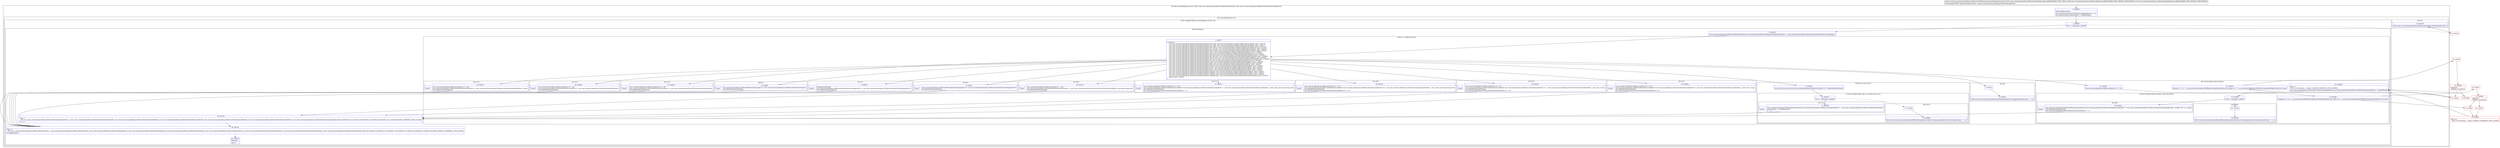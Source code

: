 digraph "CFG forcom.caverock.androidsvg.CSSParser.CSSTextScanner.parsePseudoClass(Lcom\/caverock\/androidsvg\/CSSParser$Selector;Lcom\/caverock\/androidsvg\/CSSParser$SimpleSelector;)V" {
subgraph cluster_Region_614299534 {
label = "R(2:0|(2:(5:2|3|39|40|41)|(1:43))) | DECL_VAR: com.caverock.androidsvg.CSSParser$PseudoClass null, com.caverock.androidsvg.CSSParser$PseudoClassAnPlusB null\l";
node [shape=record,color=blue];
Node_0 [shape=record,label="{0\:\ 0x0000|MTH_ENTER_BLOCK\l|com.caverock.androidsvg.CSSParser.SimpleSelector r0 = r21\ljava.lang.String java.lang.String r1 = nextIdentifier()\l}"];
subgraph cluster_Region_2062371197 {
label = "R(2:(5:2|3|39|40|41)|(1:43))";
node [shape=record,color=blue];
subgraph cluster_IfRegion_1400897928 {
label = "IF [B:1:0x0006] THEN: R(5:2|3|39|40|41) ELSE: null";
node [shape=record,color=blue];
Node_1 [shape=record,label="{1\:\ 0x0006|if (r1 != null) goto L_0x0008\l}"];
subgraph cluster_Region_912709177 {
label = "R(5:2|3|39|40|41)";
node [shape=record,color=blue];
Node_2 [shape=record,label="{2\:\ 0x0008|com.caverock.androidsvg.CSSParser$PseudoClassIdents com.caverock.androidsvg.CSSParser.PseudoClassIdents r2 = com.caverock.androidsvg.CSSParser.PseudoClassIdents.fromString(r1)\l}"];
subgraph cluster_SwitchRegion_779315393 {
label = "Switch: 13, default: R(2:4|5)";
node [shape=record,color=blue];
Node_3 [shape=record,label="{3\:\ 0x0017|switch(r2) \{\l    case com.caverock.androidsvg.CSSParser.PseudoClassIdents.first_child :com.caverock.androidsvg.CSSParser$PseudoClassIdents: goto L_0x0130;\l    case com.caverock.androidsvg.CSSParser.PseudoClassIdents.last_child :com.caverock.androidsvg.CSSParser$PseudoClassIdents: goto L_0x011f;\l    case com.caverock.androidsvg.CSSParser.PseudoClassIdents.only_child :com.caverock.androidsvg.CSSParser$PseudoClassIdents: goto L_0x0114;\l    case com.caverock.androidsvg.CSSParser.PseudoClassIdents.first_of_type :com.caverock.androidsvg.CSSParser$PseudoClassIdents: goto L_0x0100;\l    case com.caverock.androidsvg.CSSParser.PseudoClassIdents.last_of_type :com.caverock.androidsvg.CSSParser$PseudoClassIdents: goto L_0x00ee;\l    case com.caverock.androidsvg.CSSParser.PseudoClassIdents.only_of_type :com.caverock.androidsvg.CSSParser$PseudoClassIdents: goto L_0x00e1;\l    case com.caverock.androidsvg.CSSParser.PseudoClassIdents.root :com.caverock.androidsvg.CSSParser$PseudoClassIdents: goto L_0x00d5;\l    case com.caverock.androidsvg.CSSParser.PseudoClassIdents.empty :com.caverock.androidsvg.CSSParser$PseudoClassIdents: goto L_0x00c9;\l    case com.caverock.androidsvg.CSSParser.PseudoClassIdents.nth_child :com.caverock.androidsvg.CSSParser$PseudoClassIdents: goto L_0x0081;\l    case com.caverock.androidsvg.CSSParser.PseudoClassIdents.nth_last_child :com.caverock.androidsvg.CSSParser$PseudoClassIdents: goto L_0x0081;\l    case com.caverock.androidsvg.CSSParser.PseudoClassIdents.nth_of_type :com.caverock.androidsvg.CSSParser$PseudoClassIdents: goto L_0x0081;\l    case com.caverock.androidsvg.CSSParser.PseudoClassIdents.nth_last_of_type :com.caverock.androidsvg.CSSParser$PseudoClassIdents: goto L_0x0081;\l    case com.caverock.androidsvg.CSSParser.PseudoClassIdents.not :com.caverock.androidsvg.CSSParser$PseudoClassIdents: goto L_0x0052;\l    case com.caverock.androidsvg.CSSParser.PseudoClassIdents.target :com.caverock.androidsvg.CSSParser$PseudoClassIdents: goto L_0x0048;\l    case com.caverock.androidsvg.CSSParser.PseudoClassIdents.lang :com.caverock.androidsvg.CSSParser$PseudoClassIdents: goto L_0x003b;\l    case com.caverock.androidsvg.CSSParser.PseudoClassIdents.link :com.caverock.androidsvg.CSSParser$PseudoClassIdents: goto L_0x0031;\l    case com.caverock.androidsvg.CSSParser.PseudoClassIdents.visited :com.caverock.androidsvg.CSSParser$PseudoClassIdents: goto L_0x0031;\l    case com.caverock.androidsvg.CSSParser.PseudoClassIdents.hover :com.caverock.androidsvg.CSSParser$PseudoClassIdents: goto L_0x0031;\l    case com.caverock.androidsvg.CSSParser.PseudoClassIdents.active :com.caverock.androidsvg.CSSParser$PseudoClassIdents: goto L_0x0031;\l    case com.caverock.androidsvg.CSSParser.PseudoClassIdents.focus :com.caverock.androidsvg.CSSParser$PseudoClassIdents: goto L_0x0031;\l    case com.caverock.androidsvg.CSSParser.PseudoClassIdents.enabled :com.caverock.androidsvg.CSSParser$PseudoClassIdents: goto L_0x0031;\l    case com.caverock.androidsvg.CSSParser.PseudoClassIdents.disabled :com.caverock.androidsvg.CSSParser$PseudoClassIdents: goto L_0x0031;\l    case com.caverock.androidsvg.CSSParser.PseudoClassIdents.checked :com.caverock.androidsvg.CSSParser$PseudoClassIdents: goto L_0x0031;\l    case com.caverock.androidsvg.CSSParser.PseudoClassIdents.indeterminate :com.caverock.androidsvg.CSSParser$PseudoClassIdents: goto L_0x0031;\l    default: goto L_0x001a;\l\}\l}"];
subgraph cluster_Region_1890439441 {
label = "R(2:38|1)";
node [shape=record,color=blue];
Node_38 [shape=record,label="{38\:\ 0x0130|com.caverock.androidsvg.CSSParser.Selector r3 = r20\lcom.caverock.androidsvg.CSSParser$PseudoClassAnPlusB com.caverock.androidsvg.CSSParser.PseudoClassAnPlusB r13 = new com.caverock.androidsvg.CSSParser.PseudoClassAnPlusB(0, 1, true, false, (java.lang.String) null)\lr20.addedAttributeOrPseudo()\lcom.caverock.androidsvg.CSSParser$PseudoClassAnPlusB r13 = r13\l}"];
Node_InsnContainer_756697248 [shape=record,label="{|break\l}"];
}
subgraph cluster_Region_1085102347 {
label = "R(2:37|1)";
node [shape=record,color=blue];
Node_37 [shape=record,label="{37\:\ 0x011f|com.caverock.androidsvg.CSSParser.Selector r3 = r20\lcom.caverock.androidsvg.CSSParser$PseudoClassAnPlusB com.caverock.androidsvg.CSSParser.PseudoClassAnPlusB r7 = new com.caverock.androidsvg.CSSParser.PseudoClassAnPlusB(0, 1, false, false, (java.lang.String) null)\lr20.addedAttributeOrPseudo()\lcom.caverock.androidsvg.CSSParser$PseudoClassAnPlusB r7 = r7\l}"];
Node_InsnContainer_1999215542 [shape=record,label="{|break\l}"];
}
subgraph cluster_Region_58872632 {
label = "R(2:36|1)";
node [shape=record,color=blue];
Node_36 [shape=record,label="{36\:\ 0x0114|com.caverock.androidsvg.CSSParser.Selector r3 = r20\lcom.caverock.androidsvg.CSSParser$PseudoClassOnlyChild r2 = new com.caverock.androidsvg.CSSParser.PseudoClassOnlyChild(false, (java.lang.String) null)\lr20.addedAttributeOrPseudo()\l}"];
Node_InsnContainer_1023743765 [shape=record,label="{|break\l}"];
}
subgraph cluster_Region_1984545481 {
label = "R(2:35|1)";
node [shape=record,color=blue];
Node_35 [shape=record,label="{35\:\ 0x0100|com.caverock.androidsvg.CSSParser.Selector r3 = r20\lcom.caverock.androidsvg.CSSParser$PseudoClassAnPlusB com.caverock.androidsvg.CSSParser.PseudoClassAnPlusB r11 = new com.caverock.androidsvg.CSSParser.PseudoClassAnPlusB(0, 1, true, true, r0.tag)\lr20.addedAttributeOrPseudo()\lcom.caverock.androidsvg.CSSParser$PseudoClassAnPlusB r11 = r11\l}"];
Node_InsnContainer_766711657 [shape=record,label="{|break\l}"];
}
subgraph cluster_Region_1423325887 {
label = "R(2:34|1)";
node [shape=record,color=blue];
Node_34 [shape=record,label="{34\:\ 0x00ee|com.caverock.androidsvg.CSSParser.Selector r3 = r20\lcom.caverock.androidsvg.CSSParser$PseudoClassAnPlusB com.caverock.androidsvg.CSSParser.PseudoClassAnPlusB r5 = new com.caverock.androidsvg.CSSParser.PseudoClassAnPlusB(0, 1, false, true, r0.tag)\lr20.addedAttributeOrPseudo()\lcom.caverock.androidsvg.CSSParser$PseudoClassAnPlusB r5 = r5\l}"];
Node_InsnContainer_1385366839 [shape=record,label="{|break\l}"];
}
subgraph cluster_Region_1106193438 {
label = "R(2:33|1)";
node [shape=record,color=blue];
Node_33 [shape=record,label="{33\:\ 0x00e1|com.caverock.androidsvg.CSSParser.Selector r3 = r20\lcom.caverock.androidsvg.CSSParser$PseudoClassOnlyChild r2 = new com.caverock.androidsvg.CSSParser.PseudoClassOnlyChild(true, r0.tag)\lr20.addedAttributeOrPseudo()\l}"];
Node_InsnContainer_1767690488 [shape=record,label="{|break\l}"];
}
subgraph cluster_Region_1002532393 {
label = "R(2:32|1)";
node [shape=record,color=blue];
Node_32 [shape=record,label="{32\:\ 0x00d5|com.caverock.androidsvg.CSSParser.Selector r3 = r20\lcom.caverock.androidsvg.CSSParser$PseudoClassRoot r2 = new com.caverock.androidsvg.CSSParser.PseudoClassRoot()\lr20.addedAttributeOrPseudo()\l}"];
Node_InsnContainer_2096422777 [shape=record,label="{|break\l}"];
}
subgraph cluster_Region_239152368 {
label = "R(2:31|1)";
node [shape=record,color=blue];
Node_31 [shape=record,label="{31\:\ 0x00c9|com.caverock.androidsvg.CSSParser.Selector r3 = r20\lcom.caverock.androidsvg.CSSParser$PseudoClassEmpty r2 = new com.caverock.androidsvg.CSSParser.PseudoClassEmpty()\lr20.addedAttributeOrPseudo()\l}"];
Node_InsnContainer_1229555665 [shape=record,label="{|break\l}"];
}
subgraph cluster_Region_1363659223 {
label = "R(5:14|15|21|26|(2:28|1)(2:29|30))";
node [shape=record,color=blue];
Node_14 [shape=record,label="{14\:\ 0x0081|com.caverock.androidsvg.CSSParser.Selector r3 = r20\l}"];
Node_15 [shape=record,label="{15\:\ 0x0085|boolean r10 = r2 == com.caverock.androidsvg.CSSParser.PseudoClassIdents.nth_child \|\| r2 == com.caverock.androidsvg.CSSParser.PseudoClassIdents.nth_of_type\l}"];
Node_21 [shape=record,label="{21\:\ 0x0091|boolean r11 = r2 == com.caverock.androidsvg.CSSParser.PseudoClassIdents.nth_of_type \|\| r2 == com.caverock.androidsvg.CSSParser.PseudoClassIdents.nth_last_of_type\l}"];
Node_26 [shape=record,label="{26\:\ 0x009b|PHI: r11 \l  PHI: (r11v2 boolean) =  binds: [] A[DONT_GENERATE, DONT_INLINE]\l|com.caverock.androidsvg.CSSParser$CSSTextScanner$AnPlusB com.caverock.androidsvg.CSSParser.CSSTextScanner.AnPlusB r2 = nextAnPlusB()\l}"];
subgraph cluster_IfRegion_475856264 {
label = "IF [B:27:0x009f] THEN: R(2:28|1) ELSE: R(2:29|30)";
node [shape=record,color=blue];
Node_27 [shape=record,label="{27\:\ 0x009f|if (r2 != null) goto L_0x00a1\l}"];
subgraph cluster_Region_243335850 {
label = "R(2:28|1)";
node [shape=record,color=blue];
Node_28 [shape=record,label="{28\:\ 0x00a1|com.caverock.androidsvg.CSSParser$PseudoClassAnPlusB com.caverock.androidsvg.CSSParser.PseudoClassAnPlusB r7 = new com.caverock.androidsvg.CSSParser.PseudoClassAnPlusB(r2.f83a, r2.f84b, r10, r11, r0.tag)\lr20.addedAttributeOrPseudo()\lcom.caverock.androidsvg.CSSParser$PseudoClassAnPlusB r7 = r7\l}"];
Node_InsnContainer_54106482 [shape=record,label="{|break\l}"];
}
subgraph cluster_Region_1798789178 {
label = "R(2:29|30)";
node [shape=record,color=blue];
Node_29 [shape=record,label="{29\:\ 0x00b2}"];
Node_30 [shape=record,label="{30\:\ 0x00c8|throw new com.caverock.androidsvg.CSSParseException(\"Invalid or missing parameter section for pseudo class: \" + r1)\l}"];
}
}
}
subgraph cluster_Region_48726603 {
label = "R(2:9|(2:11|1)(2:12|13))";
node [shape=record,color=blue];
Node_9 [shape=record,label="{9\:\ 0x0052|java.util.List java.util.List\<com.caverock.androidsvg.CSSParser.Selector\> r2 = nextPseudoNotParam()\l}"];
subgraph cluster_IfRegion_682161693 {
label = "IF [B:10:0x0056] THEN: R(2:11|1) ELSE: R(2:12|13)";
node [shape=record,color=blue];
Node_10 [shape=record,label="{10\:\ 0x0056|if (r2 != null) goto L_0x0058\l}"];
subgraph cluster_Region_1200413506 {
label = "R(2:11|1)";
node [shape=record,color=blue];
Node_11 [shape=record,label="{11\:\ 0x0058|com.caverock.androidsvg.CSSParser$PseudoClassNot com.caverock.androidsvg.CSSParser.PseudoClassNot r1 = new com.caverock.androidsvg.CSSParser.PseudoClassNot(r2)\lr20.specificity = r1.getSpecificity()\lr1 = r1\l}"];
Node_InsnContainer_208491261 [shape=record,label="{|break\l}"];
}
subgraph cluster_Region_1839567780 {
label = "R(2:12|13)";
node [shape=record,color=blue];
Node_12 [shape=record,label="{12\:\ 0x006a}"];
Node_13 [shape=record,label="{13\:\ 0x0080|throw new com.caverock.androidsvg.CSSParseException(\"Invalid or missing parameter section for pseudo class: \" + r1)\l}"];
}
}
}
subgraph cluster_Region_1629967774 {
label = "R(2:8|1)";
node [shape=record,color=blue];
Node_8 [shape=record,label="{8\:\ 0x0048|com.caverock.androidsvg.CSSParser$PseudoClassTarget r2 = new com.caverock.androidsvg.CSSParser.PseudoClassTarget()\lr20.addedAttributeOrPseudo()\l}"];
Node_InsnContainer_1454922526 [shape=record,label="{|break\l}"];
}
subgraph cluster_Region_1844598583 {
label = "R(2:7|1)";
node [shape=record,color=blue];
Node_7 [shape=record,label="{7\:\ 0x003b|nextIdentListParam()\lcom.caverock.androidsvg.CSSParser$PseudoClassNotSupported r2 = new com.caverock.androidsvg.CSSParser.PseudoClassNotSupported(r1)\lr20.addedAttributeOrPseudo()\l}"];
Node_InsnContainer_1397369111 [shape=record,label="{|break\l}"];
}
subgraph cluster_Region_1043171136 {
label = "R(2:6|1)";
node [shape=record,color=blue];
Node_6 [shape=record,label="{6\:\ 0x0031|com.caverock.androidsvg.CSSParser$PseudoClassNotSupported r2 = new com.caverock.androidsvg.CSSParser.PseudoClassNotSupported(r1)\lr20.addedAttributeOrPseudo()\l}"];
Node_InsnContainer_477612037 [shape=record,label="{|break\l}"];
}
subgraph cluster_Region_1862987319 {
label = "R(2:4|5)";
node [shape=record,color=blue];
Node_4 [shape=record,label="{4\:\ 0x001a}"];
Node_5 [shape=record,label="{5\:\ 0x0030|throw new com.caverock.androidsvg.CSSParseException(\"Unsupported pseudo class: \" + r1)\l}"];
}
}
Node_39 [shape=record,label="{39\:\ 0x0143|PHI: r1 \l  PHI: (r1v2 com.caverock.androidsvg.CSSParser$PseudoClassAnPlusB) = (r13v1 com.caverock.androidsvg.CSSParser$PseudoClassAnPlusB), (r7v3 com.caverock.androidsvg.CSSParser$PseudoClassAnPlusB), (r11v5 com.caverock.androidsvg.CSSParser$PseudoClassAnPlusB), (r5v2 com.caverock.androidsvg.CSSParser$PseudoClassAnPlusB), (r7v4 com.caverock.androidsvg.CSSParser$PseudoClassAnPlusB), (r1v13 com.caverock.androidsvg.CSSParser$PseudoClassAnPlusB) binds: [B:38:0x0130, B:37:0x011f, B:35:0x0100, B:34:0x00ee, B:28:0x00a1, B:11:0x0058] A[DONT_GENERATE, DONT_INLINE]\l|r2 = r1\l}"];
Node_40 [shape=record,label="{40\:\ 0x0144|PHI: r2 \l  PHI: (r2v1 com.caverock.androidsvg.CSSParser$PseudoClass) = (r2v2 com.caverock.androidsvg.CSSParser$PseudoClass), (r2v3 com.caverock.androidsvg.CSSParser$PseudoClass), (r2v5 com.caverock.androidsvg.CSSParser$PseudoClass), (r2v6 com.caverock.androidsvg.CSSParser$PseudoClass), (r2v7 com.caverock.androidsvg.CSSParser$PseudoClass), (r2v15 com.caverock.androidsvg.CSSParser$PseudoClass), (r2v16 com.caverock.androidsvg.CSSParser$PseudoClass), (r2v17 com.caverock.androidsvg.CSSParser$PseudoClass) binds: [B:39:0x0143, B:36:0x0114, B:33:0x00e1, B:32:0x00d5, B:31:0x00c9, B:8:0x0048, B:7:0x003b, B:6:0x0031] A[DONT_GENERATE, DONT_INLINE]\l|r0.addPseudo(r2)\l}"];
Node_41 [shape=record,label="{41\:\ 0x0147|RETURN\l|return\l}"];
}
}
subgraph cluster_Region_2053868492 {
label = "R(1:43)";
node [shape=record,color=blue];
Node_43 [shape=record,label="{43\:\ 0x014f|throw new com.caverock.androidsvg.CSSParseException(\"Invalid pseudo class\")\l}"];
}
}
}
Node_16 [shape=record,color=red,label="{16\:\ 0x0087}"];
Node_17 [shape=record,color=red,label="{17\:\ 0x0089|REMOVE\lADDED_TO_REGION\l}"];
Node_18 [shape=record,color=red,label="{18\:\ 0x008c}"];
Node_19 [shape=record,color=red,label="{19\:\ 0x008e}"];
Node_20 [shape=record,color=red,label="{20\:\ 0x008f|PHI: r10 \l  PHI: (r10v2 boolean) =  binds: [] A[DONT_GENERATE, DONT_INLINE]\l}"];
Node_22 [shape=record,color=red,label="{22\:\ 0x0093}"];
Node_23 [shape=record,color=red,label="{23\:\ 0x0095|REMOVE\lADDED_TO_REGION\l}"];
Node_24 [shape=record,color=red,label="{24\:\ 0x0098}"];
Node_25 [shape=record,color=red,label="{25\:\ 0x009a}"];
Node_42 [shape=record,color=red,label="{42\:\ 0x0148}"];
MethodNode[shape=record,label="{private void com.caverock.androidsvg.CSSParser.CSSTextScanner.parsePseudoClass((r19v0 'this' com.caverock.androidsvg.CSSParser$CSSTextScanner A[IMMUTABLE_TYPE, THIS]), (r20v0 com.caverock.androidsvg.CSSParser$Selector A[IMMUTABLE_TYPE, METHOD_ARGUMENT]), (r21v0 com.caverock.androidsvg.CSSParser$SimpleSelector A[IMMUTABLE_TYPE, METHOD_ARGUMENT]))  | Annotation[SYSTEM, dalvik.annotation.Throws, \{value=[com.caverock.androidsvg.CSSParseException]\}]\l}"];
MethodNode -> Node_0;
Node_0 -> Node_1;
Node_1 -> Node_2;
Node_1 -> Node_42[style=dashed];
Node_2 -> Node_3;
Node_3 -> Node_4;
Node_3 -> Node_6;
Node_3 -> Node_7;
Node_3 -> Node_8;
Node_3 -> Node_9;
Node_3 -> Node_14;
Node_3 -> Node_31;
Node_3 -> Node_32;
Node_3 -> Node_33;
Node_3 -> Node_34;
Node_3 -> Node_35;
Node_3 -> Node_36;
Node_3 -> Node_37;
Node_3 -> Node_38;
Node_38 -> Node_39;
Node_37 -> Node_39;
Node_36 -> Node_40;
Node_35 -> Node_39;
Node_34 -> Node_39;
Node_33 -> Node_40;
Node_32 -> Node_40;
Node_31 -> Node_40;
Node_14 -> Node_15;
Node_15 -> Node_16;
Node_15 -> Node_19;
Node_21 -> Node_22;
Node_21 -> Node_25;
Node_26 -> Node_27;
Node_27 -> Node_28;
Node_27 -> Node_29[style=dashed];
Node_28 -> Node_39;
Node_29 -> Node_30;
Node_9 -> Node_10;
Node_10 -> Node_11;
Node_10 -> Node_12[style=dashed];
Node_11 -> Node_39;
Node_12 -> Node_13;
Node_8 -> Node_40;
Node_7 -> Node_40;
Node_6 -> Node_40;
Node_4 -> Node_5;
Node_39 -> Node_40;
Node_40 -> Node_41;
Node_16 -> Node_17;
Node_17 -> Node_18;
Node_17 -> Node_19;
Node_18 -> Node_20;
Node_19 -> Node_20;
Node_20 -> Node_21;
Node_22 -> Node_23;
Node_23 -> Node_24;
Node_23 -> Node_25;
Node_24 -> Node_26;
Node_25 -> Node_26;
Node_42 -> Node_43;
}


